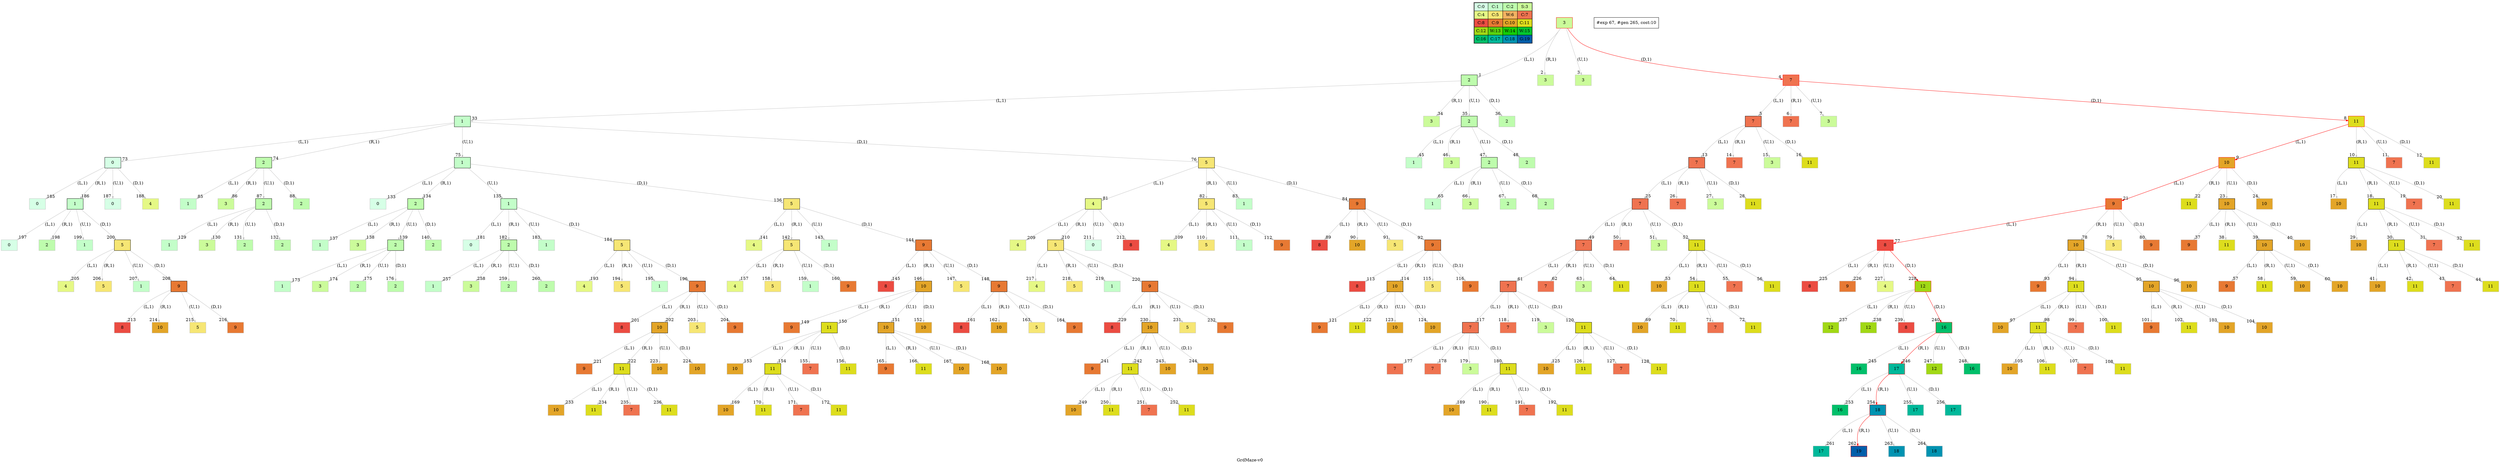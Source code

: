 digraph GrdMaze { label="GrdMaze-v0" nodesep=1 ranksep="1.2" node [shape=record] edge [arrowsize=0.7] 
subgraph MAP {label=Map;map [shape=plaintext label=<<table border="1" cellpadding="5" cellspacing="0" cellborder="1"><tr><td bgcolor="0.39803922 0.15947579 0.99679532 1.        ">C:0</td><td bgcolor="0.35098039 0.23194764 0.99315867 1.        ">C:1</td><td bgcolor="0.29607843 0.31486959 0.98720184 1.        ">C:2</td><td bgcolor="0.24901961 0.38410575 0.98063477 1.        ">S:3</td></tr><tr><td bgcolor="0.19411765 0.46220388 0.97128103 1.        ">C:4</td><td bgcolor="0.14705882 0.52643216 0.96182564 1.        ">C:5</td><td bgcolor="0.09215686 0.59770746 0.94913494 1.        ">W:6</td><td bgcolor="0.0372549  0.66454018 0.93467977 1.        ">C:7</td></tr><tr><td bgcolor="0.00980392 0.71791192 0.92090552 1.        ">C:8</td><td bgcolor="0.06470588 0.77520398 0.9032472  1.        ">C:9</td><td bgcolor="0.11176471 0.81974048 0.88677369 1.        ">C:10</td><td bgcolor="0.16666667 0.8660254  0.8660254  1.        ">C:11</td></tr><tr><td bgcolor="0.21372549 0.9005867  0.84695821 1.        ">C:12</td><td bgcolor="0.26862745 0.93467977 0.82325295 1.        ">W:13</td><td bgcolor="0.32352941 0.96182564 0.79801723 1.        ">W:14</td><td bgcolor="0.37058824 0.97940977 0.77520398 1.        ">W:15</td></tr><tr><td bgcolor="0.4254902  0.99315867 0.74725253 1.        ">C:16</td><td bgcolor="0.47254902 0.99907048 0.72218645 1.        ">C:17</td><td bgcolor="0.52745098 0.99907048 0.69169844 1.        ">C:18</td><td bgcolor="0.5745098  0.99315867 0.66454018 1.        ">G:19</td></tr></table>>]} 
"0_3" [label=3 style=filled color=grey fillcolor="0.24901961 0.38410575 0.98063477 1.        " ];  
"0_3" [label=" 3 " style=filled color=black color=red fillcolor="0.24901961 0.38410575 0.98063477 1.        " ];  "0_3.2-0" [label=2 style=filled color=grey fillcolor="0.29607843 0.31486959 0.98720184 1.        " ];   "0_3" -> "0_3.2-0" [label="(L,1)" headlabel=" 1 " color=grey ]; 
"0_3.3-1" [label=3 style=filled color=grey fillcolor="0.24901961 0.38410575 0.98063477 1.        " ];   "0_3" -> "0_3.3-1" [label="(R,1)" headlabel=" 2 " color=grey ]; 
"0_3.3-2" [label=3 style=filled color=grey fillcolor="0.24901961 0.38410575 0.98063477 1.        " ];   "0_3" -> "0_3.3-2" [label="(U,1)" headlabel=" 3 " color=grey ]; 
"0_3.7-3" [label=7 style=filled color=grey color=red fillcolor="0.0372549  0.66454018 0.93467977 1.        " ];   "0_3" -> "0_3.7-3" [label="(D,1)" headlabel=" 4 " color=grey color=red ]; 
"0_3.7-3" [label=" 7 " style=filled color=black color=red fillcolor="0.0372549  0.66454018 0.93467977 1.        " ];  "0_3.7.7-0" [label=7 style=filled color=grey fillcolor="0.0372549  0.66454018 0.93467977 1.        " ];   "0_3.7-3" -> "0_3.7.7-0" [label="(L,1)" headlabel=" 5 " color=grey ]; 
"0_3.7.7-1" [label=7 style=filled color=grey fillcolor="0.0372549  0.66454018 0.93467977 1.        " ];   "0_3.7-3" -> "0_3.7.7-1" [label="(R,1)" headlabel=" 6 " color=grey ]; 
"0_3.7.3-2" [label=3 style=filled color=grey fillcolor="0.24901961 0.38410575 0.98063477 1.        " ];   "0_3.7-3" -> "0_3.7.3-2" [label="(U,1)" headlabel=" 7 " color=grey ]; 
"0_3.7.11-3" [label=11 style=filled color=grey color=red fillcolor="0.16666667 0.8660254  0.8660254  1.        " ];   "0_3.7-3" -> "0_3.7.11-3" [label="(D,1)" headlabel=" 8 " color=grey color=red ]; 
"0_3.7.11-3" [label=" 11 " style=filled color=black color=red fillcolor="0.16666667 0.8660254  0.8660254  1.        " ];  "0_3.7.11.10-0" [label=10 style=filled color=grey color=red fillcolor="0.11176471 0.81974048 0.88677369 1.        " ];   "0_3.7.11-3" -> "0_3.7.11.10-0" [label="(L,1)" headlabel=" 9 " color=grey color=red ]; 
"0_3.7.11.11-1" [label=11 style=filled color=grey fillcolor="0.16666667 0.8660254  0.8660254  1.        " ];   "0_3.7.11-3" -> "0_3.7.11.11-1" [label="(R,1)" headlabel=" 10 " color=grey ]; 
"0_3.7.11.7-2" [label=7 style=filled color=grey fillcolor="0.0372549  0.66454018 0.93467977 1.        " ];   "0_3.7.11-3" -> "0_3.7.11.7-2" [label="(U,1)" headlabel=" 11 " color=grey ]; 
"0_3.7.11.11-3" [label=11 style=filled color=grey fillcolor="0.16666667 0.8660254  0.8660254  1.        " ];   "0_3.7.11-3" -> "0_3.7.11.11-3" [label="(D,1)" headlabel=" 12 " color=grey ]; 
"0_3.7.7-0" [label=" 7 " style=filled color=black fillcolor="0.0372549  0.66454018 0.93467977 1.        " ];  "0_3.7.7.7-0" [label=7 style=filled color=grey fillcolor="0.0372549  0.66454018 0.93467977 1.        " ];   "0_3.7.7-0" -> "0_3.7.7.7-0" [label="(L,1)" headlabel=" 13 " color=grey ]; 
"0_3.7.7.7-1" [label=7 style=filled color=grey fillcolor="0.0372549  0.66454018 0.93467977 1.        " ];   "0_3.7.7-0" -> "0_3.7.7.7-1" [label="(R,1)" headlabel=" 14 " color=grey ]; 
"0_3.7.7.3-2" [label=3 style=filled color=grey fillcolor="0.24901961 0.38410575 0.98063477 1.        " ];   "0_3.7.7-0" -> "0_3.7.7.3-2" [label="(U,1)" headlabel=" 15 " color=grey ]; 
"0_3.7.7.11-3" [label=11 style=filled color=grey fillcolor="0.16666667 0.8660254  0.8660254  1.        " ];   "0_3.7.7-0" -> "0_3.7.7.11-3" [label="(D,1)" headlabel=" 16 " color=grey ]; 
"0_3.7.11.11-1" [label=" 11 " style=filled color=black fillcolor="0.16666667 0.8660254  0.8660254  1.        " ];  "0_3.7.11.11.10-0" [label=10 style=filled color=grey fillcolor="0.11176471 0.81974048 0.88677369 1.        " ];   "0_3.7.11.11-1" -> "0_3.7.11.11.10-0" [label="(L,1)" headlabel=" 17 " color=grey ]; 
"0_3.7.11.11.11-1" [label=11 style=filled color=grey fillcolor="0.16666667 0.8660254  0.8660254  1.        " ];   "0_3.7.11.11-1" -> "0_3.7.11.11.11-1" [label="(R,1)" headlabel=" 18 " color=grey ]; 
"0_3.7.11.11.7-2" [label=7 style=filled color=grey fillcolor="0.0372549  0.66454018 0.93467977 1.        " ];   "0_3.7.11.11-1" -> "0_3.7.11.11.7-2" [label="(U,1)" headlabel=" 19 " color=grey ]; 
"0_3.7.11.11.11-3" [label=11 style=filled color=grey fillcolor="0.16666667 0.8660254  0.8660254  1.        " ];   "0_3.7.11.11-1" -> "0_3.7.11.11.11-3" [label="(D,1)" headlabel=" 20 " color=grey ]; 
"0_3.7.11.10-0" [label=" 10 " style=filled color=black color=red fillcolor="0.11176471 0.81974048 0.88677369 1.        " ];  "0_3.7.11.10.9-0" [label=9 style=filled color=grey color=red fillcolor="0.06470588 0.77520398 0.9032472  1.        " ];   "0_3.7.11.10-0" -> "0_3.7.11.10.9-0" [label="(L,1)" headlabel=" 21 " color=grey color=red ]; 
"0_3.7.11.10.11-1" [label=11 style=filled color=grey fillcolor="0.16666667 0.8660254  0.8660254  1.        " ];   "0_3.7.11.10-0" -> "0_3.7.11.10.11-1" [label="(R,1)" headlabel=" 22 " color=grey ]; 
"0_3.7.11.10.10-2" [label=10 style=filled color=grey fillcolor="0.11176471 0.81974048 0.88677369 1.        " ];   "0_3.7.11.10-0" -> "0_3.7.11.10.10-2" [label="(U,1)" headlabel=" 23 " color=grey ]; 
"0_3.7.11.10.10-3" [label=10 style=filled color=grey fillcolor="0.11176471 0.81974048 0.88677369 1.        " ];   "0_3.7.11.10-0" -> "0_3.7.11.10.10-3" [label="(D,1)" headlabel=" 24 " color=grey ]; 
"0_3.7.7.7-0" [label=" 7 " style=filled color=black fillcolor="0.0372549  0.66454018 0.93467977 1.        " ];  "0_3.7.7.7.7-0" [label=7 style=filled color=grey fillcolor="0.0372549  0.66454018 0.93467977 1.        " ];   "0_3.7.7.7-0" -> "0_3.7.7.7.7-0" [label="(L,1)" headlabel=" 25 " color=grey ]; 
"0_3.7.7.7.7-1" [label=7 style=filled color=grey fillcolor="0.0372549  0.66454018 0.93467977 1.        " ];   "0_3.7.7.7-0" -> "0_3.7.7.7.7-1" [label="(R,1)" headlabel=" 26 " color=grey ]; 
"0_3.7.7.7.3-2" [label=3 style=filled color=grey fillcolor="0.24901961 0.38410575 0.98063477 1.        " ];   "0_3.7.7.7-0" -> "0_3.7.7.7.3-2" [label="(U,1)" headlabel=" 27 " color=grey ]; 
"0_3.7.7.7.11-3" [label=11 style=filled color=grey fillcolor="0.16666667 0.8660254  0.8660254  1.        " ];   "0_3.7.7.7-0" -> "0_3.7.7.7.11-3" [label="(D,1)" headlabel=" 28 " color=grey ]; 
"0_3.7.11.11.11-1" [label=" 11 " style=filled color=black fillcolor="0.16666667 0.8660254  0.8660254  1.        " ];  "0_3.7.11.11.11.10-0" [label=10 style=filled color=grey fillcolor="0.11176471 0.81974048 0.88677369 1.        " ];   "0_3.7.11.11.11-1" -> "0_3.7.11.11.11.10-0" [label="(L,1)" headlabel=" 29 " color=grey ]; 
"0_3.7.11.11.11.11-1" [label=11 style=filled color=grey fillcolor="0.16666667 0.8660254  0.8660254  1.        " ];   "0_3.7.11.11.11-1" -> "0_3.7.11.11.11.11-1" [label="(R,1)" headlabel=" 30 " color=grey ]; 
"0_3.7.11.11.11.7-2" [label=7 style=filled color=grey fillcolor="0.0372549  0.66454018 0.93467977 1.        " ];   "0_3.7.11.11.11-1" -> "0_3.7.11.11.11.7-2" [label="(U,1)" headlabel=" 31 " color=grey ]; 
"0_3.7.11.11.11.11-3" [label=11 style=filled color=grey fillcolor="0.16666667 0.8660254  0.8660254  1.        " ];   "0_3.7.11.11.11-1" -> "0_3.7.11.11.11.11-3" [label="(D,1)" headlabel=" 32 " color=grey ]; 
"0_3.2-0" [label=" 2 " style=filled color=black fillcolor="0.29607843 0.31486959 0.98720184 1.        " ];  "0_3.2.1-0" [label=1 style=filled color=grey fillcolor="0.35098039 0.23194764 0.99315867 1.        " ];   "0_3.2-0" -> "0_3.2.1-0" [label="(L,1)" headlabel=" 33 " color=grey ]; 
"0_3.2.3-1" [label=3 style=filled color=grey fillcolor="0.24901961 0.38410575 0.98063477 1.        " ];   "0_3.2-0" -> "0_3.2.3-1" [label="(R,1)" headlabel=" 34 " color=grey ]; 
"0_3.2.2-2" [label=2 style=filled color=grey fillcolor="0.29607843 0.31486959 0.98720184 1.        " ];   "0_3.2-0" -> "0_3.2.2-2" [label="(U,1)" headlabel=" 35 " color=grey ]; 
"0_3.2.2-3" [label=2 style=filled color=grey fillcolor="0.29607843 0.31486959 0.98720184 1.        " ];   "0_3.2-0" -> "0_3.2.2-3" [label="(D,1)" headlabel=" 36 " color=grey ]; 
"0_3.7.11.10.10-2" [label=" 10 " style=filled color=black fillcolor="0.11176471 0.81974048 0.88677369 1.        " ];  "0_3.7.11.10.10.9-0" [label=9 style=filled color=grey fillcolor="0.06470588 0.77520398 0.9032472  1.        " ];   "0_3.7.11.10.10-2" -> "0_3.7.11.10.10.9-0" [label="(L,1)" headlabel=" 37 " color=grey ]; 
"0_3.7.11.10.10.11-1" [label=11 style=filled color=grey fillcolor="0.16666667 0.8660254  0.8660254  1.        " ];   "0_3.7.11.10.10-2" -> "0_3.7.11.10.10.11-1" [label="(R,1)" headlabel=" 38 " color=grey ]; 
"0_3.7.11.10.10.10-2" [label=10 style=filled color=grey fillcolor="0.11176471 0.81974048 0.88677369 1.        " ];   "0_3.7.11.10.10-2" -> "0_3.7.11.10.10.10-2" [label="(U,1)" headlabel=" 39 " color=grey ]; 
"0_3.7.11.10.10.10-3" [label=10 style=filled color=grey fillcolor="0.11176471 0.81974048 0.88677369 1.        " ];   "0_3.7.11.10.10-2" -> "0_3.7.11.10.10.10-3" [label="(D,1)" headlabel=" 40 " color=grey ]; 
"0_3.7.11.11.11.11-1" [label=" 11 " style=filled color=black fillcolor="0.16666667 0.8660254  0.8660254  1.        " ];  "0_3.7.11.11.11.11.10-0" [label=10 style=filled color=grey fillcolor="0.11176471 0.81974048 0.88677369 1.        " ];   "0_3.7.11.11.11.11-1" -> "0_3.7.11.11.11.11.10-0" [label="(L,1)" headlabel=" 41 " color=grey ]; 
"0_3.7.11.11.11.11.11-1" [label=11 style=filled color=grey fillcolor="0.16666667 0.8660254  0.8660254  1.        " ];   "0_3.7.11.11.11.11-1" -> "0_3.7.11.11.11.11.11-1" [label="(R,1)" headlabel=" 42 " color=grey ]; 
"0_3.7.11.11.11.11.7-2" [label=7 style=filled color=grey fillcolor="0.0372549  0.66454018 0.93467977 1.        " ];   "0_3.7.11.11.11.11-1" -> "0_3.7.11.11.11.11.7-2" [label="(U,1)" headlabel=" 43 " color=grey ]; 
"0_3.7.11.11.11.11.11-3" [label=11 style=filled color=grey fillcolor="0.16666667 0.8660254  0.8660254  1.        " ];   "0_3.7.11.11.11.11-1" -> "0_3.7.11.11.11.11.11-3" [label="(D,1)" headlabel=" 44 " color=grey ]; 
"0_3.2.2-2" [label=" 2 " style=filled color=black fillcolor="0.29607843 0.31486959 0.98720184 1.        " ];  "0_3.2.2.1-0" [label=1 style=filled color=grey fillcolor="0.35098039 0.23194764 0.99315867 1.        " ];   "0_3.2.2-2" -> "0_3.2.2.1-0" [label="(L,1)" headlabel=" 45 " color=grey ]; 
"0_3.2.2.3-1" [label=3 style=filled color=grey fillcolor="0.24901961 0.38410575 0.98063477 1.        " ];   "0_3.2.2-2" -> "0_3.2.2.3-1" [label="(R,1)" headlabel=" 46 " color=grey ]; 
"0_3.2.2.2-2" [label=2 style=filled color=grey fillcolor="0.29607843 0.31486959 0.98720184 1.        " ];   "0_3.2.2-2" -> "0_3.2.2.2-2" [label="(U,1)" headlabel=" 47 " color=grey ]; 
"0_3.2.2.2-3" [label=2 style=filled color=grey fillcolor="0.29607843 0.31486959 0.98720184 1.        " ];   "0_3.2.2-2" -> "0_3.2.2.2-3" [label="(D,1)" headlabel=" 48 " color=grey ]; 
"0_3.7.7.7.7-0" [label=" 7 " style=filled color=black fillcolor="0.0372549  0.66454018 0.93467977 1.        " ];  "0_3.7.7.7.7.7-0" [label=7 style=filled color=grey fillcolor="0.0372549  0.66454018 0.93467977 1.        " ];   "0_3.7.7.7.7-0" -> "0_3.7.7.7.7.7-0" [label="(L,1)" headlabel=" 49 " color=grey ]; 
"0_3.7.7.7.7.7-1" [label=7 style=filled color=grey fillcolor="0.0372549  0.66454018 0.93467977 1.        " ];   "0_3.7.7.7.7-0" -> "0_3.7.7.7.7.7-1" [label="(R,1)" headlabel=" 50 " color=grey ]; 
"0_3.7.7.7.7.3-2" [label=3 style=filled color=grey fillcolor="0.24901961 0.38410575 0.98063477 1.        " ];   "0_3.7.7.7.7-0" -> "0_3.7.7.7.7.3-2" [label="(U,1)" headlabel=" 51 " color=grey ]; 
"0_3.7.7.7.7.11-3" [label=11 style=filled color=grey fillcolor="0.16666667 0.8660254  0.8660254  1.        " ];   "0_3.7.7.7.7-0" -> "0_3.7.7.7.7.11-3" [label="(D,1)" headlabel=" 52 " color=grey ]; 
"0_3.7.7.7.7.11-3" [label=" 11 " style=filled color=black fillcolor="0.16666667 0.8660254  0.8660254  1.        " ];  "0_3.7.7.7.7.11.10-0" [label=10 style=filled color=grey fillcolor="0.11176471 0.81974048 0.88677369 1.        " ];   "0_3.7.7.7.7.11-3" -> "0_3.7.7.7.7.11.10-0" [label="(L,1)" headlabel=" 53 " color=grey ]; 
"0_3.7.7.7.7.11.11-1" [label=11 style=filled color=grey fillcolor="0.16666667 0.8660254  0.8660254  1.        " ];   "0_3.7.7.7.7.11-3" -> "0_3.7.7.7.7.11.11-1" [label="(R,1)" headlabel=" 54 " color=grey ]; 
"0_3.7.7.7.7.11.7-2" [label=7 style=filled color=grey fillcolor="0.0372549  0.66454018 0.93467977 1.        " ];   "0_3.7.7.7.7.11-3" -> "0_3.7.7.7.7.11.7-2" [label="(U,1)" headlabel=" 55 " color=grey ]; 
"0_3.7.7.7.7.11.11-3" [label=11 style=filled color=grey fillcolor="0.16666667 0.8660254  0.8660254  1.        " ];   "0_3.7.7.7.7.11-3" -> "0_3.7.7.7.7.11.11-3" [label="(D,1)" headlabel=" 56 " color=grey ]; 
"0_3.7.11.10.10.10-2" [label=" 10 " style=filled color=black fillcolor="0.11176471 0.81974048 0.88677369 1.        " ];  "0_3.7.11.10.10.10.9-0" [label=9 style=filled color=grey fillcolor="0.06470588 0.77520398 0.9032472  1.        " ];   "0_3.7.11.10.10.10-2" -> "0_3.7.11.10.10.10.9-0" [label="(L,1)" headlabel=" 57 " color=grey ]; 
"0_3.7.11.10.10.10.11-1" [label=11 style=filled color=grey fillcolor="0.16666667 0.8660254  0.8660254  1.        " ];   "0_3.7.11.10.10.10-2" -> "0_3.7.11.10.10.10.11-1" [label="(R,1)" headlabel=" 58 " color=grey ]; 
"0_3.7.11.10.10.10.10-2" [label=10 style=filled color=grey fillcolor="0.11176471 0.81974048 0.88677369 1.        " ];   "0_3.7.11.10.10.10-2" -> "0_3.7.11.10.10.10.10-2" [label="(U,1)" headlabel=" 59 " color=grey ]; 
"0_3.7.11.10.10.10.10-3" [label=10 style=filled color=grey fillcolor="0.11176471 0.81974048 0.88677369 1.        " ];   "0_3.7.11.10.10.10-2" -> "0_3.7.11.10.10.10.10-3" [label="(D,1)" headlabel=" 60 " color=grey ]; 
"0_3.7.7.7.7.7-0" [label=" 7 " style=filled color=black fillcolor="0.0372549  0.66454018 0.93467977 1.        " ];  "0_3.7.7.7.7.7.7-0" [label=7 style=filled color=grey fillcolor="0.0372549  0.66454018 0.93467977 1.        " ];   "0_3.7.7.7.7.7-0" -> "0_3.7.7.7.7.7.7-0" [label="(L,1)" headlabel=" 61 " color=grey ]; 
"0_3.7.7.7.7.7.7-1" [label=7 style=filled color=grey fillcolor="0.0372549  0.66454018 0.93467977 1.        " ];   "0_3.7.7.7.7.7-0" -> "0_3.7.7.7.7.7.7-1" [label="(R,1)" headlabel=" 62 " color=grey ]; 
"0_3.7.7.7.7.7.3-2" [label=3 style=filled color=grey fillcolor="0.24901961 0.38410575 0.98063477 1.        " ];   "0_3.7.7.7.7.7-0" -> "0_3.7.7.7.7.7.3-2" [label="(U,1)" headlabel=" 63 " color=grey ]; 
"0_3.7.7.7.7.7.11-3" [label=11 style=filled color=grey fillcolor="0.16666667 0.8660254  0.8660254  1.        " ];   "0_3.7.7.7.7.7-0" -> "0_3.7.7.7.7.7.11-3" [label="(D,1)" headlabel=" 64 " color=grey ]; 
"0_3.2.2.2-2" [label=" 2 " style=filled color=black fillcolor="0.29607843 0.31486959 0.98720184 1.        " ];  "0_3.2.2.2.1-0" [label=1 style=filled color=grey fillcolor="0.35098039 0.23194764 0.99315867 1.        " ];   "0_3.2.2.2-2" -> "0_3.2.2.2.1-0" [label="(L,1)" headlabel=" 65 " color=grey ]; 
"0_3.2.2.2.3-1" [label=3 style=filled color=grey fillcolor="0.24901961 0.38410575 0.98063477 1.        " ];   "0_3.2.2.2-2" -> "0_3.2.2.2.3-1" [label="(R,1)" headlabel=" 66 " color=grey ]; 
"0_3.2.2.2.2-2" [label=2 style=filled color=grey fillcolor="0.29607843 0.31486959 0.98720184 1.        " ];   "0_3.2.2.2-2" -> "0_3.2.2.2.2-2" [label="(U,1)" headlabel=" 67 " color=grey ]; 
"0_3.2.2.2.2-3" [label=2 style=filled color=grey fillcolor="0.29607843 0.31486959 0.98720184 1.        " ];   "0_3.2.2.2-2" -> "0_3.2.2.2.2-3" [label="(D,1)" headlabel=" 68 " color=grey ]; 
"0_3.7.7.7.7.11.11-1" [label=" 11 " style=filled color=black fillcolor="0.16666667 0.8660254  0.8660254  1.        " ];  "0_3.7.7.7.7.11.11.10-0" [label=10 style=filled color=grey fillcolor="0.11176471 0.81974048 0.88677369 1.        " ];   "0_3.7.7.7.7.11.11-1" -> "0_3.7.7.7.7.11.11.10-0" [label="(L,1)" headlabel=" 69 " color=grey ]; 
"0_3.7.7.7.7.11.11.11-1" [label=11 style=filled color=grey fillcolor="0.16666667 0.8660254  0.8660254  1.        " ];   "0_3.7.7.7.7.11.11-1" -> "0_3.7.7.7.7.11.11.11-1" [label="(R,1)" headlabel=" 70 " color=grey ]; 
"0_3.7.7.7.7.11.11.7-2" [label=7 style=filled color=grey fillcolor="0.0372549  0.66454018 0.93467977 1.        " ];   "0_3.7.7.7.7.11.11-1" -> "0_3.7.7.7.7.11.11.7-2" [label="(U,1)" headlabel=" 71 " color=grey ]; 
"0_3.7.7.7.7.11.11.11-3" [label=11 style=filled color=grey fillcolor="0.16666667 0.8660254  0.8660254  1.        " ];   "0_3.7.7.7.7.11.11-1" -> "0_3.7.7.7.7.11.11.11-3" [label="(D,1)" headlabel=" 72 " color=grey ]; 
"0_3.2.1-0" [label=" 1 " style=filled color=black fillcolor="0.35098039 0.23194764 0.99315867 1.        " ];  "0_3.2.1.0-0" [label=0 style=filled color=grey fillcolor="0.39803922 0.15947579 0.99679532 1.        " ];   "0_3.2.1-0" -> "0_3.2.1.0-0" [label="(L,1)" headlabel=" 73 " color=grey ]; 
"0_3.2.1.2-1" [label=2 style=filled color=grey fillcolor="0.29607843 0.31486959 0.98720184 1.        " ];   "0_3.2.1-0" -> "0_3.2.1.2-1" [label="(R,1)" headlabel=" 74 " color=grey ]; 
"0_3.2.1.1-2" [label=1 style=filled color=grey fillcolor="0.35098039 0.23194764 0.99315867 1.        " ];   "0_3.2.1-0" -> "0_3.2.1.1-2" [label="(U,1)" headlabel=" 75 " color=grey ]; 
"0_3.2.1.5-3" [label=5 style=filled color=grey fillcolor="0.14705882 0.52643216 0.96182564 1.        " ];   "0_3.2.1-0" -> "0_3.2.1.5-3" [label="(D,1)" headlabel=" 76 " color=grey ]; 
"0_3.7.11.10.9-0" [label=" 9 " style=filled color=black color=red fillcolor="0.06470588 0.77520398 0.9032472  1.        " ];  "0_3.7.11.10.9.8-0" [label=8 style=filled color=grey color=red fillcolor="0.00980392 0.71791192 0.92090552 1.        " ];   "0_3.7.11.10.9-0" -> "0_3.7.11.10.9.8-0" [label="(L,1)" headlabel=" 77 " color=grey color=red ]; 
"0_3.7.11.10.9.10-1" [label=10 style=filled color=grey fillcolor="0.11176471 0.81974048 0.88677369 1.        " ];   "0_3.7.11.10.9-0" -> "0_3.7.11.10.9.10-1" [label="(R,1)" headlabel=" 78 " color=grey ]; 
"0_3.7.11.10.9.5-2" [label=5 style=filled color=grey fillcolor="0.14705882 0.52643216 0.96182564 1.        " ];   "0_3.7.11.10.9-0" -> "0_3.7.11.10.9.5-2" [label="(U,1)" headlabel=" 79 " color=grey ]; 
"0_3.7.11.10.9.9-3" [label=9 style=filled color=grey fillcolor="0.06470588 0.77520398 0.9032472  1.        " ];   "0_3.7.11.10.9-0" -> "0_3.7.11.10.9.9-3" [label="(D,1)" headlabel=" 80 " color=grey ]; 
"0_3.2.1.5-3" [label=" 5 " style=filled color=black fillcolor="0.14705882 0.52643216 0.96182564 1.        " ];  "0_3.2.1.5.4-0" [label=4 style=filled color=grey fillcolor="0.19411765 0.46220388 0.97128103 1.        " ];   "0_3.2.1.5-3" -> "0_3.2.1.5.4-0" [label="(L,1)" headlabel=" 81 " color=grey ]; 
"0_3.2.1.5.5-1" [label=5 style=filled color=grey fillcolor="0.14705882 0.52643216 0.96182564 1.        " ];   "0_3.2.1.5-3" -> "0_3.2.1.5.5-1" [label="(R,1)" headlabel=" 82 " color=grey ]; 
"0_3.2.1.5.1-2" [label=1 style=filled color=grey fillcolor="0.35098039 0.23194764 0.99315867 1.        " ];   "0_3.2.1.5-3" -> "0_3.2.1.5.1-2" [label="(U,1)" headlabel=" 83 " color=grey ]; 
"0_3.2.1.5.9-3" [label=9 style=filled color=grey fillcolor="0.06470588 0.77520398 0.9032472  1.        " ];   "0_3.2.1.5-3" -> "0_3.2.1.5.9-3" [label="(D,1)" headlabel=" 84 " color=grey ]; 
"0_3.2.1.2-1" [label=" 2 " style=filled color=black fillcolor="0.29607843 0.31486959 0.98720184 1.        " ];  "0_3.2.1.2.1-0" [label=1 style=filled color=grey fillcolor="0.35098039 0.23194764 0.99315867 1.        " ];   "0_3.2.1.2-1" -> "0_3.2.1.2.1-0" [label="(L,1)" headlabel=" 85 " color=grey ]; 
"0_3.2.1.2.3-1" [label=3 style=filled color=grey fillcolor="0.24901961 0.38410575 0.98063477 1.        " ];   "0_3.2.1.2-1" -> "0_3.2.1.2.3-1" [label="(R,1)" headlabel=" 86 " color=grey ]; 
"0_3.2.1.2.2-2" [label=2 style=filled color=grey fillcolor="0.29607843 0.31486959 0.98720184 1.        " ];   "0_3.2.1.2-1" -> "0_3.2.1.2.2-2" [label="(U,1)" headlabel=" 87 " color=grey ]; 
"0_3.2.1.2.2-3" [label=2 style=filled color=grey fillcolor="0.29607843 0.31486959 0.98720184 1.        " ];   "0_3.2.1.2-1" -> "0_3.2.1.2.2-3" [label="(D,1)" headlabel=" 88 " color=grey ]; 
"0_3.2.1.5.9-3" [label=" 9 " style=filled color=black fillcolor="0.06470588 0.77520398 0.9032472  1.        " ];  "0_3.2.1.5.9.8-0" [label=8 style=filled color=grey fillcolor="0.00980392 0.71791192 0.92090552 1.        " ];   "0_3.2.1.5.9-3" -> "0_3.2.1.5.9.8-0" [label="(L,1)" headlabel=" 89 " color=grey ]; 
"0_3.2.1.5.9.10-1" [label=10 style=filled color=grey fillcolor="0.11176471 0.81974048 0.88677369 1.        " ];   "0_3.2.1.5.9-3" -> "0_3.2.1.5.9.10-1" [label="(R,1)" headlabel=" 90 " color=grey ]; 
"0_3.2.1.5.9.5-2" [label=5 style=filled color=grey fillcolor="0.14705882 0.52643216 0.96182564 1.        " ];   "0_3.2.1.5.9-3" -> "0_3.2.1.5.9.5-2" [label="(U,1)" headlabel=" 91 " color=grey ]; 
"0_3.2.1.5.9.9-3" [label=9 style=filled color=grey fillcolor="0.06470588 0.77520398 0.9032472  1.        " ];   "0_3.2.1.5.9-3" -> "0_3.2.1.5.9.9-3" [label="(D,1)" headlabel=" 92 " color=grey ]; 
"0_3.7.11.10.9.10-1" [label=" 10 " style=filled color=black fillcolor="0.11176471 0.81974048 0.88677369 1.        " ];  "0_3.7.11.10.9.10.9-0" [label=9 style=filled color=grey fillcolor="0.06470588 0.77520398 0.9032472  1.        " ];   "0_3.7.11.10.9.10-1" -> "0_3.7.11.10.9.10.9-0" [label="(L,1)" headlabel=" 93 " color=grey ]; 
"0_3.7.11.10.9.10.11-1" [label=11 style=filled color=grey fillcolor="0.16666667 0.8660254  0.8660254  1.        " ];   "0_3.7.11.10.9.10-1" -> "0_3.7.11.10.9.10.11-1" [label="(R,1)" headlabel=" 94 " color=grey ]; 
"0_3.7.11.10.9.10.10-2" [label=10 style=filled color=grey fillcolor="0.11176471 0.81974048 0.88677369 1.        " ];   "0_3.7.11.10.9.10-1" -> "0_3.7.11.10.9.10.10-2" [label="(U,1)" headlabel=" 95 " color=grey ]; 
"0_3.7.11.10.9.10.10-3" [label=10 style=filled color=grey fillcolor="0.11176471 0.81974048 0.88677369 1.        " ];   "0_3.7.11.10.9.10-1" -> "0_3.7.11.10.9.10.10-3" [label="(D,1)" headlabel=" 96 " color=grey ]; 
"0_3.7.11.10.9.10.11-1" [label=" 11 " style=filled color=black fillcolor="0.16666667 0.8660254  0.8660254  1.        " ];  "0_3.7.11.10.9.10.11.10-0" [label=10 style=filled color=grey fillcolor="0.11176471 0.81974048 0.88677369 1.        " ];   "0_3.7.11.10.9.10.11-1" -> "0_3.7.11.10.9.10.11.10-0" [label="(L,1)" headlabel=" 97 " color=grey ]; 
"0_3.7.11.10.9.10.11.11-1" [label=11 style=filled color=grey fillcolor="0.16666667 0.8660254  0.8660254  1.        " ];   "0_3.7.11.10.9.10.11-1" -> "0_3.7.11.10.9.10.11.11-1" [label="(R,1)" headlabel=" 98 " color=grey ]; 
"0_3.7.11.10.9.10.11.7-2" [label=7 style=filled color=grey fillcolor="0.0372549  0.66454018 0.93467977 1.        " ];   "0_3.7.11.10.9.10.11-1" -> "0_3.7.11.10.9.10.11.7-2" [label="(U,1)" headlabel=" 99 " color=grey ]; 
"0_3.7.11.10.9.10.11.11-3" [label=11 style=filled color=grey fillcolor="0.16666667 0.8660254  0.8660254  1.        " ];   "0_3.7.11.10.9.10.11-1" -> "0_3.7.11.10.9.10.11.11-3" [label="(D,1)" headlabel=" 100 " color=grey ]; 
"0_3.7.11.10.9.10.10-2" [label=" 10 " style=filled color=black fillcolor="0.11176471 0.81974048 0.88677369 1.        " ];  "0_3.7.11.10.9.10.10.9-0" [label=9 style=filled color=grey fillcolor="0.06470588 0.77520398 0.9032472  1.        " ];   "0_3.7.11.10.9.10.10-2" -> "0_3.7.11.10.9.10.10.9-0" [label="(L,1)" headlabel=" 101 " color=grey ]; 
"0_3.7.11.10.9.10.10.11-1" [label=11 style=filled color=grey fillcolor="0.16666667 0.8660254  0.8660254  1.        " ];   "0_3.7.11.10.9.10.10-2" -> "0_3.7.11.10.9.10.10.11-1" [label="(R,1)" headlabel=" 102 " color=grey ]; 
"0_3.7.11.10.9.10.10.10-2" [label=10 style=filled color=grey fillcolor="0.11176471 0.81974048 0.88677369 1.        " ];   "0_3.7.11.10.9.10.10-2" -> "0_3.7.11.10.9.10.10.10-2" [label="(U,1)" headlabel=" 103 " color=grey ]; 
"0_3.7.11.10.9.10.10.10-3" [label=10 style=filled color=grey fillcolor="0.11176471 0.81974048 0.88677369 1.        " ];   "0_3.7.11.10.9.10.10-2" -> "0_3.7.11.10.9.10.10.10-3" [label="(D,1)" headlabel=" 104 " color=grey ]; 
"0_3.7.11.10.9.10.11.11-1" [label=" 11 " style=filled color=black fillcolor="0.16666667 0.8660254  0.8660254  1.        " ];  "0_3.7.11.10.9.10.11.11.10-0" [label=10 style=filled color=grey fillcolor="0.11176471 0.81974048 0.88677369 1.        " ];   "0_3.7.11.10.9.10.11.11-1" -> "0_3.7.11.10.9.10.11.11.10-0" [label="(L,1)" headlabel=" 105 " color=grey ]; 
"0_3.7.11.10.9.10.11.11.11-1" [label=11 style=filled color=grey fillcolor="0.16666667 0.8660254  0.8660254  1.        " ];   "0_3.7.11.10.9.10.11.11-1" -> "0_3.7.11.10.9.10.11.11.11-1" [label="(R,1)" headlabel=" 106 " color=grey ]; 
"0_3.7.11.10.9.10.11.11.7-2" [label=7 style=filled color=grey fillcolor="0.0372549  0.66454018 0.93467977 1.        " ];   "0_3.7.11.10.9.10.11.11-1" -> "0_3.7.11.10.9.10.11.11.7-2" [label="(U,1)" headlabel=" 107 " color=grey ]; 
"0_3.7.11.10.9.10.11.11.11-3" [label=11 style=filled color=grey fillcolor="0.16666667 0.8660254  0.8660254  1.        " ];   "0_3.7.11.10.9.10.11.11-1" -> "0_3.7.11.10.9.10.11.11.11-3" [label="(D,1)" headlabel=" 108 " color=grey ]; 
"0_3.2.1.5.5-1" [label=" 5 " style=filled color=black fillcolor="0.14705882 0.52643216 0.96182564 1.        " ];  "0_3.2.1.5.5.4-0" [label=4 style=filled color=grey fillcolor="0.19411765 0.46220388 0.97128103 1.        " ];   "0_3.2.1.5.5-1" -> "0_3.2.1.5.5.4-0" [label="(L,1)" headlabel=" 109 " color=grey ]; 
"0_3.2.1.5.5.5-1" [label=5 style=filled color=grey fillcolor="0.14705882 0.52643216 0.96182564 1.        " ];   "0_3.2.1.5.5-1" -> "0_3.2.1.5.5.5-1" [label="(R,1)" headlabel=" 110 " color=grey ]; 
"0_3.2.1.5.5.1-2" [label=1 style=filled color=grey fillcolor="0.35098039 0.23194764 0.99315867 1.        " ];   "0_3.2.1.5.5-1" -> "0_3.2.1.5.5.1-2" [label="(U,1)" headlabel=" 111 " color=grey ]; 
"0_3.2.1.5.5.9-3" [label=9 style=filled color=grey fillcolor="0.06470588 0.77520398 0.9032472  1.        " ];   "0_3.2.1.5.5-1" -> "0_3.2.1.5.5.9-3" [label="(D,1)" headlabel=" 112 " color=grey ]; 
"0_3.2.1.5.9.9-3" [label=" 9 " style=filled color=black fillcolor="0.06470588 0.77520398 0.9032472  1.        " ];  "0_3.2.1.5.9.9.8-0" [label=8 style=filled color=grey fillcolor="0.00980392 0.71791192 0.92090552 1.        " ];   "0_3.2.1.5.9.9-3" -> "0_3.2.1.5.9.9.8-0" [label="(L,1)" headlabel=" 113 " color=grey ]; 
"0_3.2.1.5.9.9.10-1" [label=10 style=filled color=grey fillcolor="0.11176471 0.81974048 0.88677369 1.        " ];   "0_3.2.1.5.9.9-3" -> "0_3.2.1.5.9.9.10-1" [label="(R,1)" headlabel=" 114 " color=grey ]; 
"0_3.2.1.5.9.9.5-2" [label=5 style=filled color=grey fillcolor="0.14705882 0.52643216 0.96182564 1.        " ];   "0_3.2.1.5.9.9-3" -> "0_3.2.1.5.9.9.5-2" [label="(U,1)" headlabel=" 115 " color=grey ]; 
"0_3.2.1.5.9.9.9-3" [label=9 style=filled color=grey fillcolor="0.06470588 0.77520398 0.9032472  1.        " ];   "0_3.2.1.5.9.9-3" -> "0_3.2.1.5.9.9.9-3" [label="(D,1)" headlabel=" 116 " color=grey ]; 
"0_3.7.7.7.7.7.7-0" [label=" 7 " style=filled color=black fillcolor="0.0372549  0.66454018 0.93467977 1.        " ];  "0_3.7.7.7.7.7.7.7-0" [label=7 style=filled color=grey fillcolor="0.0372549  0.66454018 0.93467977 1.        " ];   "0_3.7.7.7.7.7.7-0" -> "0_3.7.7.7.7.7.7.7-0" [label="(L,1)" headlabel=" 117 " color=grey ]; 
"0_3.7.7.7.7.7.7.7-1" [label=7 style=filled color=grey fillcolor="0.0372549  0.66454018 0.93467977 1.        " ];   "0_3.7.7.7.7.7.7-0" -> "0_3.7.7.7.7.7.7.7-1" [label="(R,1)" headlabel=" 118 " color=grey ]; 
"0_3.7.7.7.7.7.7.3-2" [label=3 style=filled color=grey fillcolor="0.24901961 0.38410575 0.98063477 1.        " ];   "0_3.7.7.7.7.7.7-0" -> "0_3.7.7.7.7.7.7.3-2" [label="(U,1)" headlabel=" 119 " color=grey ]; 
"0_3.7.7.7.7.7.7.11-3" [label=11 style=filled color=grey fillcolor="0.16666667 0.8660254  0.8660254  1.        " ];   "0_3.7.7.7.7.7.7-0" -> "0_3.7.7.7.7.7.7.11-3" [label="(D,1)" headlabel=" 120 " color=grey ]; 
"0_3.2.1.5.9.9.10-1" [label=" 10 " style=filled color=black fillcolor="0.11176471 0.81974048 0.88677369 1.        " ];  "0_3.2.1.5.9.9.10.9-0" [label=9 style=filled color=grey fillcolor="0.06470588 0.77520398 0.9032472  1.        " ];   "0_3.2.1.5.9.9.10-1" -> "0_3.2.1.5.9.9.10.9-0" [label="(L,1)" headlabel=" 121 " color=grey ]; 
"0_3.2.1.5.9.9.10.11-1" [label=11 style=filled color=grey fillcolor="0.16666667 0.8660254  0.8660254  1.        " ];   "0_3.2.1.5.9.9.10-1" -> "0_3.2.1.5.9.9.10.11-1" [label="(R,1)" headlabel=" 122 " color=grey ]; 
"0_3.2.1.5.9.9.10.10-2" [label=10 style=filled color=grey fillcolor="0.11176471 0.81974048 0.88677369 1.        " ];   "0_3.2.1.5.9.9.10-1" -> "0_3.2.1.5.9.9.10.10-2" [label="(U,1)" headlabel=" 123 " color=grey ]; 
"0_3.2.1.5.9.9.10.10-3" [label=10 style=filled color=grey fillcolor="0.11176471 0.81974048 0.88677369 1.        " ];   "0_3.2.1.5.9.9.10-1" -> "0_3.2.1.5.9.9.10.10-3" [label="(D,1)" headlabel=" 124 " color=grey ]; 
"0_3.7.7.7.7.7.7.11-3" [label=" 11 " style=filled color=black fillcolor="0.16666667 0.8660254  0.8660254  1.        " ];  "0_3.7.7.7.7.7.7.11.10-0" [label=10 style=filled color=grey fillcolor="0.11176471 0.81974048 0.88677369 1.        " ];   "0_3.7.7.7.7.7.7.11-3" -> "0_3.7.7.7.7.7.7.11.10-0" [label="(L,1)" headlabel=" 125 " color=grey ]; 
"0_3.7.7.7.7.7.7.11.11-1" [label=11 style=filled color=grey fillcolor="0.16666667 0.8660254  0.8660254  1.        " ];   "0_3.7.7.7.7.7.7.11-3" -> "0_3.7.7.7.7.7.7.11.11-1" [label="(R,1)" headlabel=" 126 " color=grey ]; 
"0_3.7.7.7.7.7.7.11.7-2" [label=7 style=filled color=grey fillcolor="0.0372549  0.66454018 0.93467977 1.        " ];   "0_3.7.7.7.7.7.7.11-3" -> "0_3.7.7.7.7.7.7.11.7-2" [label="(U,1)" headlabel=" 127 " color=grey ]; 
"0_3.7.7.7.7.7.7.11.11-3" [label=11 style=filled color=grey fillcolor="0.16666667 0.8660254  0.8660254  1.        " ];   "0_3.7.7.7.7.7.7.11-3" -> "0_3.7.7.7.7.7.7.11.11-3" [label="(D,1)" headlabel=" 128 " color=grey ]; 
"0_3.2.1.2.2-2" [label=" 2 " style=filled color=black fillcolor="0.29607843 0.31486959 0.98720184 1.        " ];  "0_3.2.1.2.2.1-0" [label=1 style=filled color=grey fillcolor="0.35098039 0.23194764 0.99315867 1.        " ];   "0_3.2.1.2.2-2" -> "0_3.2.1.2.2.1-0" [label="(L,1)" headlabel=" 129 " color=grey ]; 
"0_3.2.1.2.2.3-1" [label=3 style=filled color=grey fillcolor="0.24901961 0.38410575 0.98063477 1.        " ];   "0_3.2.1.2.2-2" -> "0_3.2.1.2.2.3-1" [label="(R,1)" headlabel=" 130 " color=grey ]; 
"0_3.2.1.2.2.2-2" [label=2 style=filled color=grey fillcolor="0.29607843 0.31486959 0.98720184 1.        " ];   "0_3.2.1.2.2-2" -> "0_3.2.1.2.2.2-2" [label="(U,1)" headlabel=" 131 " color=grey ]; 
"0_3.2.1.2.2.2-3" [label=2 style=filled color=grey fillcolor="0.29607843 0.31486959 0.98720184 1.        " ];   "0_3.2.1.2.2-2" -> "0_3.2.1.2.2.2-3" [label="(D,1)" headlabel=" 132 " color=grey ]; 
"0_3.2.1.1-2" [label=" 1 " style=filled color=black fillcolor="0.35098039 0.23194764 0.99315867 1.        " ];  "0_3.2.1.1.0-0" [label=0 style=filled color=grey fillcolor="0.39803922 0.15947579 0.99679532 1.        " ];   "0_3.2.1.1-2" -> "0_3.2.1.1.0-0" [label="(L,1)" headlabel=" 133 " color=grey ]; 
"0_3.2.1.1.2-1" [label=2 style=filled color=grey fillcolor="0.29607843 0.31486959 0.98720184 1.        " ];   "0_3.2.1.1-2" -> "0_3.2.1.1.2-1" [label="(R,1)" headlabel=" 134 " color=grey ]; 
"0_3.2.1.1.1-2" [label=1 style=filled color=grey fillcolor="0.35098039 0.23194764 0.99315867 1.        " ];   "0_3.2.1.1-2" -> "0_3.2.1.1.1-2" [label="(U,1)" headlabel=" 135 " color=grey ]; 
"0_3.2.1.1.5-3" [label=5 style=filled color=grey fillcolor="0.14705882 0.52643216 0.96182564 1.        " ];   "0_3.2.1.1-2" -> "0_3.2.1.1.5-3" [label="(D,1)" headlabel=" 136 " color=grey ]; 
"0_3.2.1.1.2-1" [label=" 2 " style=filled color=black fillcolor="0.29607843 0.31486959 0.98720184 1.        " ];  "0_3.2.1.1.2.1-0" [label=1 style=filled color=grey fillcolor="0.35098039 0.23194764 0.99315867 1.        " ];   "0_3.2.1.1.2-1" -> "0_3.2.1.1.2.1-0" [label="(L,1)" headlabel=" 137 " color=grey ]; 
"0_3.2.1.1.2.3-1" [label=3 style=filled color=grey fillcolor="0.24901961 0.38410575 0.98063477 1.        " ];   "0_3.2.1.1.2-1" -> "0_3.2.1.1.2.3-1" [label="(R,1)" headlabel=" 138 " color=grey ]; 
"0_3.2.1.1.2.2-2" [label=2 style=filled color=grey fillcolor="0.29607843 0.31486959 0.98720184 1.        " ];   "0_3.2.1.1.2-1" -> "0_3.2.1.1.2.2-2" [label="(U,1)" headlabel=" 139 " color=grey ]; 
"0_3.2.1.1.2.2-3" [label=2 style=filled color=grey fillcolor="0.29607843 0.31486959 0.98720184 1.        " ];   "0_3.2.1.1.2-1" -> "0_3.2.1.1.2.2-3" [label="(D,1)" headlabel=" 140 " color=grey ]; 
"0_3.2.1.1.5-3" [label=" 5 " style=filled color=black fillcolor="0.14705882 0.52643216 0.96182564 1.        " ];  "0_3.2.1.1.5.4-0" [label=4 style=filled color=grey fillcolor="0.19411765 0.46220388 0.97128103 1.        " ];   "0_3.2.1.1.5-3" -> "0_3.2.1.1.5.4-0" [label="(L,1)" headlabel=" 141 " color=grey ]; 
"0_3.2.1.1.5.5-1" [label=5 style=filled color=grey fillcolor="0.14705882 0.52643216 0.96182564 1.        " ];   "0_3.2.1.1.5-3" -> "0_3.2.1.1.5.5-1" [label="(R,1)" headlabel=" 142 " color=grey ]; 
"0_3.2.1.1.5.1-2" [label=1 style=filled color=grey fillcolor="0.35098039 0.23194764 0.99315867 1.        " ];   "0_3.2.1.1.5-3" -> "0_3.2.1.1.5.1-2" [label="(U,1)" headlabel=" 143 " color=grey ]; 
"0_3.2.1.1.5.9-3" [label=9 style=filled color=grey fillcolor="0.06470588 0.77520398 0.9032472  1.        " ];   "0_3.2.1.1.5-3" -> "0_3.2.1.1.5.9-3" [label="(D,1)" headlabel=" 144 " color=grey ]; 
"0_3.2.1.1.5.9-3" [label=" 9 " style=filled color=black fillcolor="0.06470588 0.77520398 0.9032472  1.        " ];  "0_3.2.1.1.5.9.8-0" [label=8 style=filled color=grey fillcolor="0.00980392 0.71791192 0.92090552 1.        " ];   "0_3.2.1.1.5.9-3" -> "0_3.2.1.1.5.9.8-0" [label="(L,1)" headlabel=" 145 " color=grey ]; 
"0_3.2.1.1.5.9.10-1" [label=10 style=filled color=grey fillcolor="0.11176471 0.81974048 0.88677369 1.        " ];   "0_3.2.1.1.5.9-3" -> "0_3.2.1.1.5.9.10-1" [label="(R,1)" headlabel=" 146 " color=grey ]; 
"0_3.2.1.1.5.9.5-2" [label=5 style=filled color=grey fillcolor="0.14705882 0.52643216 0.96182564 1.        " ];   "0_3.2.1.1.5.9-3" -> "0_3.2.1.1.5.9.5-2" [label="(U,1)" headlabel=" 147 " color=grey ]; 
"0_3.2.1.1.5.9.9-3" [label=9 style=filled color=grey fillcolor="0.06470588 0.77520398 0.9032472  1.        " ];   "0_3.2.1.1.5.9-3" -> "0_3.2.1.1.5.9.9-3" [label="(D,1)" headlabel=" 148 " color=grey ]; 
"0_3.2.1.1.5.9.10-1" [label=" 10 " style=filled color=black fillcolor="0.11176471 0.81974048 0.88677369 1.        " ];  "0_3.2.1.1.5.9.10.9-0" [label=9 style=filled color=grey fillcolor="0.06470588 0.77520398 0.9032472  1.        " ];   "0_3.2.1.1.5.9.10-1" -> "0_3.2.1.1.5.9.10.9-0" [label="(L,1)" headlabel=" 149 " color=grey ]; 
"0_3.2.1.1.5.9.10.11-1" [label=11 style=filled color=grey fillcolor="0.16666667 0.8660254  0.8660254  1.        " ];   "0_3.2.1.1.5.9.10-1" -> "0_3.2.1.1.5.9.10.11-1" [label="(R,1)" headlabel=" 150 " color=grey ]; 
"0_3.2.1.1.5.9.10.10-2" [label=10 style=filled color=grey fillcolor="0.11176471 0.81974048 0.88677369 1.        " ];   "0_3.2.1.1.5.9.10-1" -> "0_3.2.1.1.5.9.10.10-2" [label="(U,1)" headlabel=" 151 " color=grey ]; 
"0_3.2.1.1.5.9.10.10-3" [label=10 style=filled color=grey fillcolor="0.11176471 0.81974048 0.88677369 1.        " ];   "0_3.2.1.1.5.9.10-1" -> "0_3.2.1.1.5.9.10.10-3" [label="(D,1)" headlabel=" 152 " color=grey ]; 
"0_3.2.1.1.5.9.10.11-1" [label=" 11 " style=filled color=black fillcolor="0.16666667 0.8660254  0.8660254  1.        " ];  "0_3.2.1.1.5.9.10.11.10-0" [label=10 style=filled color=grey fillcolor="0.11176471 0.81974048 0.88677369 1.        " ];   "0_3.2.1.1.5.9.10.11-1" -> "0_3.2.1.1.5.9.10.11.10-0" [label="(L,1)" headlabel=" 153 " color=grey ]; 
"0_3.2.1.1.5.9.10.11.11-1" [label=11 style=filled color=grey fillcolor="0.16666667 0.8660254  0.8660254  1.        " ];   "0_3.2.1.1.5.9.10.11-1" -> "0_3.2.1.1.5.9.10.11.11-1" [label="(R,1)" headlabel=" 154 " color=grey ]; 
"0_3.2.1.1.5.9.10.11.7-2" [label=7 style=filled color=grey fillcolor="0.0372549  0.66454018 0.93467977 1.        " ];   "0_3.2.1.1.5.9.10.11-1" -> "0_3.2.1.1.5.9.10.11.7-2" [label="(U,1)" headlabel=" 155 " color=grey ]; 
"0_3.2.1.1.5.9.10.11.11-3" [label=11 style=filled color=grey fillcolor="0.16666667 0.8660254  0.8660254  1.        " ];   "0_3.2.1.1.5.9.10.11-1" -> "0_3.2.1.1.5.9.10.11.11-3" [label="(D,1)" headlabel=" 156 " color=grey ]; 
"0_3.2.1.1.5.5-1" [label=" 5 " style=filled color=black fillcolor="0.14705882 0.52643216 0.96182564 1.        " ];  "0_3.2.1.1.5.5.4-0" [label=4 style=filled color=grey fillcolor="0.19411765 0.46220388 0.97128103 1.        " ];   "0_3.2.1.1.5.5-1" -> "0_3.2.1.1.5.5.4-0" [label="(L,1)" headlabel=" 157 " color=grey ]; 
"0_3.2.1.1.5.5.5-1" [label=5 style=filled color=grey fillcolor="0.14705882 0.52643216 0.96182564 1.        " ];   "0_3.2.1.1.5.5-1" -> "0_3.2.1.1.5.5.5-1" [label="(R,1)" headlabel=" 158 " color=grey ]; 
"0_3.2.1.1.5.5.1-2" [label=1 style=filled color=grey fillcolor="0.35098039 0.23194764 0.99315867 1.        " ];   "0_3.2.1.1.5.5-1" -> "0_3.2.1.1.5.5.1-2" [label="(U,1)" headlabel=" 159 " color=grey ]; 
"0_3.2.1.1.5.5.9-3" [label=9 style=filled color=grey fillcolor="0.06470588 0.77520398 0.9032472  1.        " ];   "0_3.2.1.1.5.5-1" -> "0_3.2.1.1.5.5.9-3" [label="(D,1)" headlabel=" 160 " color=grey ]; 
"0_3.2.1.1.5.9.9-3" [label=" 9 " style=filled color=black fillcolor="0.06470588 0.77520398 0.9032472  1.        " ];  "0_3.2.1.1.5.9.9.8-0" [label=8 style=filled color=grey fillcolor="0.00980392 0.71791192 0.92090552 1.        " ];   "0_3.2.1.1.5.9.9-3" -> "0_3.2.1.1.5.9.9.8-0" [label="(L,1)" headlabel=" 161 " color=grey ]; 
"0_3.2.1.1.5.9.9.10-1" [label=10 style=filled color=grey fillcolor="0.11176471 0.81974048 0.88677369 1.        " ];   "0_3.2.1.1.5.9.9-3" -> "0_3.2.1.1.5.9.9.10-1" [label="(R,1)" headlabel=" 162 " color=grey ]; 
"0_3.2.1.1.5.9.9.5-2" [label=5 style=filled color=grey fillcolor="0.14705882 0.52643216 0.96182564 1.        " ];   "0_3.2.1.1.5.9.9-3" -> "0_3.2.1.1.5.9.9.5-2" [label="(U,1)" headlabel=" 163 " color=grey ]; 
"0_3.2.1.1.5.9.9.9-3" [label=9 style=filled color=grey fillcolor="0.06470588 0.77520398 0.9032472  1.        " ];   "0_3.2.1.1.5.9.9-3" -> "0_3.2.1.1.5.9.9.9-3" [label="(D,1)" headlabel=" 164 " color=grey ]; 
"0_3.2.1.1.5.9.10.10-2" [label=" 10 " style=filled color=black fillcolor="0.11176471 0.81974048 0.88677369 1.        " ];  "0_3.2.1.1.5.9.10.10.9-0" [label=9 style=filled color=grey fillcolor="0.06470588 0.77520398 0.9032472  1.        " ];   "0_3.2.1.1.5.9.10.10-2" -> "0_3.2.1.1.5.9.10.10.9-0" [label="(L,1)" headlabel=" 165 " color=grey ]; 
"0_3.2.1.1.5.9.10.10.11-1" [label=11 style=filled color=grey fillcolor="0.16666667 0.8660254  0.8660254  1.        " ];   "0_3.2.1.1.5.9.10.10-2" -> "0_3.2.1.1.5.9.10.10.11-1" [label="(R,1)" headlabel=" 166 " color=grey ]; 
"0_3.2.1.1.5.9.10.10.10-2" [label=10 style=filled color=grey fillcolor="0.11176471 0.81974048 0.88677369 1.        " ];   "0_3.2.1.1.5.9.10.10-2" -> "0_3.2.1.1.5.9.10.10.10-2" [label="(U,1)" headlabel=" 167 " color=grey ]; 
"0_3.2.1.1.5.9.10.10.10-3" [label=10 style=filled color=grey fillcolor="0.11176471 0.81974048 0.88677369 1.        " ];   "0_3.2.1.1.5.9.10.10-2" -> "0_3.2.1.1.5.9.10.10.10-3" [label="(D,1)" headlabel=" 168 " color=grey ]; 
"0_3.2.1.1.5.9.10.11.11-1" [label=" 11 " style=filled color=black fillcolor="0.16666667 0.8660254  0.8660254  1.        " ];  "0_3.2.1.1.5.9.10.11.11.10-0" [label=10 style=filled color=grey fillcolor="0.11176471 0.81974048 0.88677369 1.        " ];   "0_3.2.1.1.5.9.10.11.11-1" -> "0_3.2.1.1.5.9.10.11.11.10-0" [label="(L,1)" headlabel=" 169 " color=grey ]; 
"0_3.2.1.1.5.9.10.11.11.11-1" [label=11 style=filled color=grey fillcolor="0.16666667 0.8660254  0.8660254  1.        " ];   "0_3.2.1.1.5.9.10.11.11-1" -> "0_3.2.1.1.5.9.10.11.11.11-1" [label="(R,1)" headlabel=" 170 " color=grey ]; 
"0_3.2.1.1.5.9.10.11.11.7-2" [label=7 style=filled color=grey fillcolor="0.0372549  0.66454018 0.93467977 1.        " ];   "0_3.2.1.1.5.9.10.11.11-1" -> "0_3.2.1.1.5.9.10.11.11.7-2" [label="(U,1)" headlabel=" 171 " color=grey ]; 
"0_3.2.1.1.5.9.10.11.11.11-3" [label=11 style=filled color=grey fillcolor="0.16666667 0.8660254  0.8660254  1.        " ];   "0_3.2.1.1.5.9.10.11.11-1" -> "0_3.2.1.1.5.9.10.11.11.11-3" [label="(D,1)" headlabel=" 172 " color=grey ]; 
"0_3.2.1.1.2.2-2" [label=" 2 " style=filled color=black fillcolor="0.29607843 0.31486959 0.98720184 1.        " ];  "0_3.2.1.1.2.2.1-0" [label=1 style=filled color=grey fillcolor="0.35098039 0.23194764 0.99315867 1.        " ];   "0_3.2.1.1.2.2-2" -> "0_3.2.1.1.2.2.1-0" [label="(L,1)" headlabel=" 173 " color=grey ]; 
"0_3.2.1.1.2.2.3-1" [label=3 style=filled color=grey fillcolor="0.24901961 0.38410575 0.98063477 1.        " ];   "0_3.2.1.1.2.2-2" -> "0_3.2.1.1.2.2.3-1" [label="(R,1)" headlabel=" 174 " color=grey ]; 
"0_3.2.1.1.2.2.2-2" [label=2 style=filled color=grey fillcolor="0.29607843 0.31486959 0.98720184 1.        " ];   "0_3.2.1.1.2.2-2" -> "0_3.2.1.1.2.2.2-2" [label="(U,1)" headlabel=" 175 " color=grey ]; 
"0_3.2.1.1.2.2.2-3" [label=2 style=filled color=grey fillcolor="0.29607843 0.31486959 0.98720184 1.        " ];   "0_3.2.1.1.2.2-2" -> "0_3.2.1.1.2.2.2-3" [label="(D,1)" headlabel=" 176 " color=grey ]; 
"0_3.7.7.7.7.7.7.7-0" [label=" 7 " style=filled color=black fillcolor="0.0372549  0.66454018 0.93467977 1.        " ];  "0_3.7.7.7.7.7.7.7.7-0" [label=7 style=filled color=grey fillcolor="0.0372549  0.66454018 0.93467977 1.        " ];   "0_3.7.7.7.7.7.7.7-0" -> "0_3.7.7.7.7.7.7.7.7-0" [label="(L,1)" headlabel=" 177 " color=grey ]; 
"0_3.7.7.7.7.7.7.7.7-1" [label=7 style=filled color=grey fillcolor="0.0372549  0.66454018 0.93467977 1.        " ];   "0_3.7.7.7.7.7.7.7-0" -> "0_3.7.7.7.7.7.7.7.7-1" [label="(R,1)" headlabel=" 178 " color=grey ]; 
"0_3.7.7.7.7.7.7.7.3-2" [label=3 style=filled color=grey fillcolor="0.24901961 0.38410575 0.98063477 1.        " ];   "0_3.7.7.7.7.7.7.7-0" -> "0_3.7.7.7.7.7.7.7.3-2" [label="(U,1)" headlabel=" 179 " color=grey ]; 
"0_3.7.7.7.7.7.7.7.11-3" [label=11 style=filled color=grey fillcolor="0.16666667 0.8660254  0.8660254  1.        " ];   "0_3.7.7.7.7.7.7.7-0" -> "0_3.7.7.7.7.7.7.7.11-3" [label="(D,1)" headlabel=" 180 " color=grey ]; 
"0_3.2.1.1.1-2" [label=" 1 " style=filled color=black fillcolor="0.35098039 0.23194764 0.99315867 1.        " ];  "0_3.2.1.1.1.0-0" [label=0 style=filled color=grey fillcolor="0.39803922 0.15947579 0.99679532 1.        " ];   "0_3.2.1.1.1-2" -> "0_3.2.1.1.1.0-0" [label="(L,1)" headlabel=" 181 " color=grey ]; 
"0_3.2.1.1.1.2-1" [label=2 style=filled color=grey fillcolor="0.29607843 0.31486959 0.98720184 1.        " ];   "0_3.2.1.1.1-2" -> "0_3.2.1.1.1.2-1" [label="(R,1)" headlabel=" 182 " color=grey ]; 
"0_3.2.1.1.1.1-2" [label=1 style=filled color=grey fillcolor="0.35098039 0.23194764 0.99315867 1.        " ];   "0_3.2.1.1.1-2" -> "0_3.2.1.1.1.1-2" [label="(U,1)" headlabel=" 183 " color=grey ]; 
"0_3.2.1.1.1.5-3" [label=5 style=filled color=grey fillcolor="0.14705882 0.52643216 0.96182564 1.        " ];   "0_3.2.1.1.1-2" -> "0_3.2.1.1.1.5-3" [label="(D,1)" headlabel=" 184 " color=grey ]; 
"0_3.2.1.0-0" [label=" 0 " style=filled color=black fillcolor="0.39803922 0.15947579 0.99679532 1.        " ];  "0_3.2.1.0.0-0" [label=0 style=filled color=grey fillcolor="0.39803922 0.15947579 0.99679532 1.        " ];   "0_3.2.1.0-0" -> "0_3.2.1.0.0-0" [label="(L,1)" headlabel=" 185 " color=grey ]; 
"0_3.2.1.0.1-1" [label=1 style=filled color=grey fillcolor="0.35098039 0.23194764 0.99315867 1.        " ];   "0_3.2.1.0-0" -> "0_3.2.1.0.1-1" [label="(R,1)" headlabel=" 186 " color=grey ]; 
"0_3.2.1.0.0-2" [label=0 style=filled color=grey fillcolor="0.39803922 0.15947579 0.99679532 1.        " ];   "0_3.2.1.0-0" -> "0_3.2.1.0.0-2" [label="(U,1)" headlabel=" 187 " color=grey ]; 
"0_3.2.1.0.4-3" [label=4 style=filled color=grey fillcolor="0.19411765 0.46220388 0.97128103 1.        " ];   "0_3.2.1.0-0" -> "0_3.2.1.0.4-3" [label="(D,1)" headlabel=" 188 " color=grey ]; 
"0_3.7.7.7.7.7.7.7.11-3" [label=" 11 " style=filled color=black fillcolor="0.16666667 0.8660254  0.8660254  1.        " ];  "0_3.7.7.7.7.7.7.7.11.10-0" [label=10 style=filled color=grey fillcolor="0.11176471 0.81974048 0.88677369 1.        " ];   "0_3.7.7.7.7.7.7.7.11-3" -> "0_3.7.7.7.7.7.7.7.11.10-0" [label="(L,1)" headlabel=" 189 " color=grey ]; 
"0_3.7.7.7.7.7.7.7.11.11-1" [label=11 style=filled color=grey fillcolor="0.16666667 0.8660254  0.8660254  1.        " ];   "0_3.7.7.7.7.7.7.7.11-3" -> "0_3.7.7.7.7.7.7.7.11.11-1" [label="(R,1)" headlabel=" 190 " color=grey ]; 
"0_3.7.7.7.7.7.7.7.11.7-2" [label=7 style=filled color=grey fillcolor="0.0372549  0.66454018 0.93467977 1.        " ];   "0_3.7.7.7.7.7.7.7.11-3" -> "0_3.7.7.7.7.7.7.7.11.7-2" [label="(U,1)" headlabel=" 191 " color=grey ]; 
"0_3.7.7.7.7.7.7.7.11.11-3" [label=11 style=filled color=grey fillcolor="0.16666667 0.8660254  0.8660254  1.        " ];   "0_3.7.7.7.7.7.7.7.11-3" -> "0_3.7.7.7.7.7.7.7.11.11-3" [label="(D,1)" headlabel=" 192 " color=grey ]; 
"0_3.2.1.1.1.5-3" [label=" 5 " style=filled color=black fillcolor="0.14705882 0.52643216 0.96182564 1.        " ];  "0_3.2.1.1.1.5.4-0" [label=4 style=filled color=grey fillcolor="0.19411765 0.46220388 0.97128103 1.        " ];   "0_3.2.1.1.1.5-3" -> "0_3.2.1.1.1.5.4-0" [label="(L,1)" headlabel=" 193 " color=grey ]; 
"0_3.2.1.1.1.5.5-1" [label=5 style=filled color=grey fillcolor="0.14705882 0.52643216 0.96182564 1.        " ];   "0_3.2.1.1.1.5-3" -> "0_3.2.1.1.1.5.5-1" [label="(R,1)" headlabel=" 194 " color=grey ]; 
"0_3.2.1.1.1.5.1-2" [label=1 style=filled color=grey fillcolor="0.35098039 0.23194764 0.99315867 1.        " ];   "0_3.2.1.1.1.5-3" -> "0_3.2.1.1.1.5.1-2" [label="(U,1)" headlabel=" 195 " color=grey ]; 
"0_3.2.1.1.1.5.9-3" [label=9 style=filled color=grey fillcolor="0.06470588 0.77520398 0.9032472  1.        " ];   "0_3.2.1.1.1.5-3" -> "0_3.2.1.1.1.5.9-3" [label="(D,1)" headlabel=" 196 " color=grey ]; 
"0_3.2.1.0.1-1" [label=" 1 " style=filled color=black fillcolor="0.35098039 0.23194764 0.99315867 1.        " ];  "0_3.2.1.0.1.0-0" [label=0 style=filled color=grey fillcolor="0.39803922 0.15947579 0.99679532 1.        " ];   "0_3.2.1.0.1-1" -> "0_3.2.1.0.1.0-0" [label="(L,1)" headlabel=" 197 " color=grey ]; 
"0_3.2.1.0.1.2-1" [label=2 style=filled color=grey fillcolor="0.29607843 0.31486959 0.98720184 1.        " ];   "0_3.2.1.0.1-1" -> "0_3.2.1.0.1.2-1" [label="(R,1)" headlabel=" 198 " color=grey ]; 
"0_3.2.1.0.1.1-2" [label=1 style=filled color=grey fillcolor="0.35098039 0.23194764 0.99315867 1.        " ];   "0_3.2.1.0.1-1" -> "0_3.2.1.0.1.1-2" [label="(U,1)" headlabel=" 199 " color=grey ]; 
"0_3.2.1.0.1.5-3" [label=5 style=filled color=grey fillcolor="0.14705882 0.52643216 0.96182564 1.        " ];   "0_3.2.1.0.1-1" -> "0_3.2.1.0.1.5-3" [label="(D,1)" headlabel=" 200 " color=grey ]; 
"0_3.2.1.1.1.5.9-3" [label=" 9 " style=filled color=black fillcolor="0.06470588 0.77520398 0.9032472  1.        " ];  "0_3.2.1.1.1.5.9.8-0" [label=8 style=filled color=grey fillcolor="0.00980392 0.71791192 0.92090552 1.        " ];   "0_3.2.1.1.1.5.9-3" -> "0_3.2.1.1.1.5.9.8-0" [label="(L,1)" headlabel=" 201 " color=grey ]; 
"0_3.2.1.1.1.5.9.10-1" [label=10 style=filled color=grey fillcolor="0.11176471 0.81974048 0.88677369 1.        " ];   "0_3.2.1.1.1.5.9-3" -> "0_3.2.1.1.1.5.9.10-1" [label="(R,1)" headlabel=" 202 " color=grey ]; 
"0_3.2.1.1.1.5.9.5-2" [label=5 style=filled color=grey fillcolor="0.14705882 0.52643216 0.96182564 1.        " ];   "0_3.2.1.1.1.5.9-3" -> "0_3.2.1.1.1.5.9.5-2" [label="(U,1)" headlabel=" 203 " color=grey ]; 
"0_3.2.1.1.1.5.9.9-3" [label=9 style=filled color=grey fillcolor="0.06470588 0.77520398 0.9032472  1.        " ];   "0_3.2.1.1.1.5.9-3" -> "0_3.2.1.1.1.5.9.9-3" [label="(D,1)" headlabel=" 204 " color=grey ]; 
"0_3.2.1.0.1.5-3" [label=" 5 " style=filled color=black fillcolor="0.14705882 0.52643216 0.96182564 1.        " ];  "0_3.2.1.0.1.5.4-0" [label=4 style=filled color=grey fillcolor="0.19411765 0.46220388 0.97128103 1.        " ];   "0_3.2.1.0.1.5-3" -> "0_3.2.1.0.1.5.4-0" [label="(L,1)" headlabel=" 205 " color=grey ]; 
"0_3.2.1.0.1.5.5-1" [label=5 style=filled color=grey fillcolor="0.14705882 0.52643216 0.96182564 1.        " ];   "0_3.2.1.0.1.5-3" -> "0_3.2.1.0.1.5.5-1" [label="(R,1)" headlabel=" 206 " color=grey ]; 
"0_3.2.1.0.1.5.1-2" [label=1 style=filled color=grey fillcolor="0.35098039 0.23194764 0.99315867 1.        " ];   "0_3.2.1.0.1.5-3" -> "0_3.2.1.0.1.5.1-2" [label="(U,1)" headlabel=" 207 " color=grey ]; 
"0_3.2.1.0.1.5.9-3" [label=9 style=filled color=grey fillcolor="0.06470588 0.77520398 0.9032472  1.        " ];   "0_3.2.1.0.1.5-3" -> "0_3.2.1.0.1.5.9-3" [label="(D,1)" headlabel=" 208 " color=grey ]; 
"0_3.2.1.5.4-0" [label=" 4 " style=filled color=black fillcolor="0.19411765 0.46220388 0.97128103 1.        " ];  "0_3.2.1.5.4.4-0" [label=4 style=filled color=grey fillcolor="0.19411765 0.46220388 0.97128103 1.        " ];   "0_3.2.1.5.4-0" -> "0_3.2.1.5.4.4-0" [label="(L,1)" headlabel=" 209 " color=grey ]; 
"0_3.2.1.5.4.5-1" [label=5 style=filled color=grey fillcolor="0.14705882 0.52643216 0.96182564 1.        " ];   "0_3.2.1.5.4-0" -> "0_3.2.1.5.4.5-1" [label="(R,1)" headlabel=" 210 " color=grey ]; 
"0_3.2.1.5.4.0-2" [label=0 style=filled color=grey fillcolor="0.39803922 0.15947579 0.99679532 1.        " ];   "0_3.2.1.5.4-0" -> "0_3.2.1.5.4.0-2" [label="(U,1)" headlabel=" 211 " color=grey ]; 
"0_3.2.1.5.4.8-3" [label=8 style=filled color=grey fillcolor="0.00980392 0.71791192 0.92090552 1.        " ];   "0_3.2.1.5.4-0" -> "0_3.2.1.5.4.8-3" [label="(D,1)" headlabel=" 212 " color=grey ]; 
"0_3.2.1.0.1.5.9-3" [label=" 9 " style=filled color=black fillcolor="0.06470588 0.77520398 0.9032472  1.        " ];  "0_3.2.1.0.1.5.9.8-0" [label=8 style=filled color=grey fillcolor="0.00980392 0.71791192 0.92090552 1.        " ];   "0_3.2.1.0.1.5.9-3" -> "0_3.2.1.0.1.5.9.8-0" [label="(L,1)" headlabel=" 213 " color=grey ]; 
"0_3.2.1.0.1.5.9.10-1" [label=10 style=filled color=grey fillcolor="0.11176471 0.81974048 0.88677369 1.        " ];   "0_3.2.1.0.1.5.9-3" -> "0_3.2.1.0.1.5.9.10-1" [label="(R,1)" headlabel=" 214 " color=grey ]; 
"0_3.2.1.0.1.5.9.5-2" [label=5 style=filled color=grey fillcolor="0.14705882 0.52643216 0.96182564 1.        " ];   "0_3.2.1.0.1.5.9-3" -> "0_3.2.1.0.1.5.9.5-2" [label="(U,1)" headlabel=" 215 " color=grey ]; 
"0_3.2.1.0.1.5.9.9-3" [label=9 style=filled color=grey fillcolor="0.06470588 0.77520398 0.9032472  1.        " ];   "0_3.2.1.0.1.5.9-3" -> "0_3.2.1.0.1.5.9.9-3" [label="(D,1)" headlabel=" 216 " color=grey ]; 
"0_3.2.1.5.4.5-1" [label=" 5 " style=filled color=black fillcolor="0.14705882 0.52643216 0.96182564 1.        " ];  "0_3.2.1.5.4.5.4-0" [label=4 style=filled color=grey fillcolor="0.19411765 0.46220388 0.97128103 1.        " ];   "0_3.2.1.5.4.5-1" -> "0_3.2.1.5.4.5.4-0" [label="(L,1)" headlabel=" 217 " color=grey ]; 
"0_3.2.1.5.4.5.5-1" [label=5 style=filled color=grey fillcolor="0.14705882 0.52643216 0.96182564 1.        " ];   "0_3.2.1.5.4.5-1" -> "0_3.2.1.5.4.5.5-1" [label="(R,1)" headlabel=" 218 " color=grey ]; 
"0_3.2.1.5.4.5.1-2" [label=1 style=filled color=grey fillcolor="0.35098039 0.23194764 0.99315867 1.        " ];   "0_3.2.1.5.4.5-1" -> "0_3.2.1.5.4.5.1-2" [label="(U,1)" headlabel=" 219 " color=grey ]; 
"0_3.2.1.5.4.5.9-3" [label=9 style=filled color=grey fillcolor="0.06470588 0.77520398 0.9032472  1.        " ];   "0_3.2.1.5.4.5-1" -> "0_3.2.1.5.4.5.9-3" [label="(D,1)" headlabel=" 220 " color=grey ]; 
"0_3.2.1.1.1.5.9.10-1" [label=" 10 " style=filled color=black fillcolor="0.11176471 0.81974048 0.88677369 1.        " ];  "0_3.2.1.1.1.5.9.10.9-0" [label=9 style=filled color=grey fillcolor="0.06470588 0.77520398 0.9032472  1.        " ];   "0_3.2.1.1.1.5.9.10-1" -> "0_3.2.1.1.1.5.9.10.9-0" [label="(L,1)" headlabel=" 221 " color=grey ]; 
"0_3.2.1.1.1.5.9.10.11-1" [label=11 style=filled color=grey fillcolor="0.16666667 0.8660254  0.8660254  1.        " ];   "0_3.2.1.1.1.5.9.10-1" -> "0_3.2.1.1.1.5.9.10.11-1" [label="(R,1)" headlabel=" 222 " color=grey ]; 
"0_3.2.1.1.1.5.9.10.10-2" [label=10 style=filled color=grey fillcolor="0.11176471 0.81974048 0.88677369 1.        " ];   "0_3.2.1.1.1.5.9.10-1" -> "0_3.2.1.1.1.5.9.10.10-2" [label="(U,1)" headlabel=" 223 " color=grey ]; 
"0_3.2.1.1.1.5.9.10.10-3" [label=10 style=filled color=grey fillcolor="0.11176471 0.81974048 0.88677369 1.        " ];   "0_3.2.1.1.1.5.9.10-1" -> "0_3.2.1.1.1.5.9.10.10-3" [label="(D,1)" headlabel=" 224 " color=grey ]; 
"0_3.7.11.10.9.8-0" [label=" 8 " style=filled color=black color=red fillcolor="0.00980392 0.71791192 0.92090552 1.        " ];  "0_3.7.11.10.9.8.8-0" [label=8 style=filled color=grey fillcolor="0.00980392 0.71791192 0.92090552 1.        " ];   "0_3.7.11.10.9.8-0" -> "0_3.7.11.10.9.8.8-0" [label="(L,1)" headlabel=" 225 " color=grey ]; 
"0_3.7.11.10.9.8.9-1" [label=9 style=filled color=grey fillcolor="0.06470588 0.77520398 0.9032472  1.        " ];   "0_3.7.11.10.9.8-0" -> "0_3.7.11.10.9.8.9-1" [label="(R,1)" headlabel=" 226 " color=grey ]; 
"0_3.7.11.10.9.8.4-2" [label=4 style=filled color=grey fillcolor="0.19411765 0.46220388 0.97128103 1.        " ];   "0_3.7.11.10.9.8-0" -> "0_3.7.11.10.9.8.4-2" [label="(U,1)" headlabel=" 227 " color=grey ]; 
"0_3.7.11.10.9.8.12-3" [label=12 style=filled color=grey color=red fillcolor="0.21372549 0.9005867  0.84695821 1.        " ];   "0_3.7.11.10.9.8-0" -> "0_3.7.11.10.9.8.12-3" [label="(D,1)" headlabel=" 228 " color=grey color=red ]; 
"0_3.2.1.5.4.5.9-3" [label=" 9 " style=filled color=black fillcolor="0.06470588 0.77520398 0.9032472  1.        " ];  "0_3.2.1.5.4.5.9.8-0" [label=8 style=filled color=grey fillcolor="0.00980392 0.71791192 0.92090552 1.        " ];   "0_3.2.1.5.4.5.9-3" -> "0_3.2.1.5.4.5.9.8-0" [label="(L,1)" headlabel=" 229 " color=grey ]; 
"0_3.2.1.5.4.5.9.10-1" [label=10 style=filled color=grey fillcolor="0.11176471 0.81974048 0.88677369 1.        " ];   "0_3.2.1.5.4.5.9-3" -> "0_3.2.1.5.4.5.9.10-1" [label="(R,1)" headlabel=" 230 " color=grey ]; 
"0_3.2.1.5.4.5.9.5-2" [label=5 style=filled color=grey fillcolor="0.14705882 0.52643216 0.96182564 1.        " ];   "0_3.2.1.5.4.5.9-3" -> "0_3.2.1.5.4.5.9.5-2" [label="(U,1)" headlabel=" 231 " color=grey ]; 
"0_3.2.1.5.4.5.9.9-3" [label=9 style=filled color=grey fillcolor="0.06470588 0.77520398 0.9032472  1.        " ];   "0_3.2.1.5.4.5.9-3" -> "0_3.2.1.5.4.5.9.9-3" [label="(D,1)" headlabel=" 232 " color=grey ]; 
"0_3.2.1.1.1.5.9.10.11-1" [label=" 11 " style=filled color=black fillcolor="0.16666667 0.8660254  0.8660254  1.        " ];  "0_3.2.1.1.1.5.9.10.11.10-0" [label=10 style=filled color=grey fillcolor="0.11176471 0.81974048 0.88677369 1.        " ];   "0_3.2.1.1.1.5.9.10.11-1" -> "0_3.2.1.1.1.5.9.10.11.10-0" [label="(L,1)" headlabel=" 233 " color=grey ]; 
"0_3.2.1.1.1.5.9.10.11.11-1" [label=11 style=filled color=grey fillcolor="0.16666667 0.8660254  0.8660254  1.        " ];   "0_3.2.1.1.1.5.9.10.11-1" -> "0_3.2.1.1.1.5.9.10.11.11-1" [label="(R,1)" headlabel=" 234 " color=grey ]; 
"0_3.2.1.1.1.5.9.10.11.7-2" [label=7 style=filled color=grey fillcolor="0.0372549  0.66454018 0.93467977 1.        " ];   "0_3.2.1.1.1.5.9.10.11-1" -> "0_3.2.1.1.1.5.9.10.11.7-2" [label="(U,1)" headlabel=" 235 " color=grey ]; 
"0_3.2.1.1.1.5.9.10.11.11-3" [label=11 style=filled color=grey fillcolor="0.16666667 0.8660254  0.8660254  1.        " ];   "0_3.2.1.1.1.5.9.10.11-1" -> "0_3.2.1.1.1.5.9.10.11.11-3" [label="(D,1)" headlabel=" 236 " color=grey ]; 
"0_3.7.11.10.9.8.12-3" [label=" 12 " style=filled color=black color=red fillcolor="0.21372549 0.9005867  0.84695821 1.        " ];  "0_3.7.11.10.9.8.12.12-0" [label=12 style=filled color=grey fillcolor="0.21372549 0.9005867  0.84695821 1.        " ];   "0_3.7.11.10.9.8.12-3" -> "0_3.7.11.10.9.8.12.12-0" [label="(L,1)" headlabel=" 237 " color=grey ]; 
"0_3.7.11.10.9.8.12.12-1" [label=12 style=filled color=grey fillcolor="0.21372549 0.9005867  0.84695821 1.        " ];   "0_3.7.11.10.9.8.12-3" -> "0_3.7.11.10.9.8.12.12-1" [label="(R,1)" headlabel=" 238 " color=grey ]; 
"0_3.7.11.10.9.8.12.8-2" [label=8 style=filled color=grey fillcolor="0.00980392 0.71791192 0.92090552 1.        " ];   "0_3.7.11.10.9.8.12-3" -> "0_3.7.11.10.9.8.12.8-2" [label="(U,1)" headlabel=" 239 " color=grey ]; 
"0_3.7.11.10.9.8.12.16-3" [label=16 style=filled color=grey color=red fillcolor="0.4254902  0.99315867 0.74725253 1.        " ];   "0_3.7.11.10.9.8.12-3" -> "0_3.7.11.10.9.8.12.16-3" [label="(D,1)" headlabel=" 240 " color=grey color=red ]; 
"0_3.2.1.5.4.5.9.10-1" [label=" 10 " style=filled color=black fillcolor="0.11176471 0.81974048 0.88677369 1.        " ];  "0_3.2.1.5.4.5.9.10.9-0" [label=9 style=filled color=grey fillcolor="0.06470588 0.77520398 0.9032472  1.        " ];   "0_3.2.1.5.4.5.9.10-1" -> "0_3.2.1.5.4.5.9.10.9-0" [label="(L,1)" headlabel=" 241 " color=grey ]; 
"0_3.2.1.5.4.5.9.10.11-1" [label=11 style=filled color=grey fillcolor="0.16666667 0.8660254  0.8660254  1.        " ];   "0_3.2.1.5.4.5.9.10-1" -> "0_3.2.1.5.4.5.9.10.11-1" [label="(R,1)" headlabel=" 242 " color=grey ]; 
"0_3.2.1.5.4.5.9.10.10-2" [label=10 style=filled color=grey fillcolor="0.11176471 0.81974048 0.88677369 1.        " ];   "0_3.2.1.5.4.5.9.10-1" -> "0_3.2.1.5.4.5.9.10.10-2" [label="(U,1)" headlabel=" 243 " color=grey ]; 
"0_3.2.1.5.4.5.9.10.10-3" [label=10 style=filled color=grey fillcolor="0.11176471 0.81974048 0.88677369 1.        " ];   "0_3.2.1.5.4.5.9.10-1" -> "0_3.2.1.5.4.5.9.10.10-3" [label="(D,1)" headlabel=" 244 " color=grey ]; 
"0_3.7.11.10.9.8.12.16-3" [label=" 16 " style=filled color=black color=red fillcolor="0.4254902  0.99315867 0.74725253 1.        " ];  "0_3.7.11.10.9.8.12.16.16-0" [label=16 style=filled color=grey fillcolor="0.4254902  0.99315867 0.74725253 1.        " ];   "0_3.7.11.10.9.8.12.16-3" -> "0_3.7.11.10.9.8.12.16.16-0" [label="(L,1)" headlabel=" 245 " color=grey ]; 
"0_3.7.11.10.9.8.12.16.17-1" [label=17 style=filled color=grey color=red fillcolor="0.47254902 0.99907048 0.72218645 1.        " ];   "0_3.7.11.10.9.8.12.16-3" -> "0_3.7.11.10.9.8.12.16.17-1" [label="(R,1)" headlabel=" 246 " color=grey color=red ]; 
"0_3.7.11.10.9.8.12.16.12-2" [label=12 style=filled color=grey fillcolor="0.21372549 0.9005867  0.84695821 1.        " ];   "0_3.7.11.10.9.8.12.16-3" -> "0_3.7.11.10.9.8.12.16.12-2" [label="(U,1)" headlabel=" 247 " color=grey ]; 
"0_3.7.11.10.9.8.12.16.16-3" [label=16 style=filled color=grey fillcolor="0.4254902  0.99315867 0.74725253 1.        " ];   "0_3.7.11.10.9.8.12.16-3" -> "0_3.7.11.10.9.8.12.16.16-3" [label="(D,1)" headlabel=" 248 " color=grey ]; 
"0_3.2.1.5.4.5.9.10.11-1" [label=" 11 " style=filled color=black fillcolor="0.16666667 0.8660254  0.8660254  1.        " ];  "0_3.2.1.5.4.5.9.10.11.10-0" [label=10 style=filled color=grey fillcolor="0.11176471 0.81974048 0.88677369 1.        " ];   "0_3.2.1.5.4.5.9.10.11-1" -> "0_3.2.1.5.4.5.9.10.11.10-0" [label="(L,1)" headlabel=" 249 " color=grey ]; 
"0_3.2.1.5.4.5.9.10.11.11-1" [label=11 style=filled color=grey fillcolor="0.16666667 0.8660254  0.8660254  1.        " ];   "0_3.2.1.5.4.5.9.10.11-1" -> "0_3.2.1.5.4.5.9.10.11.11-1" [label="(R,1)" headlabel=" 250 " color=grey ]; 
"0_3.2.1.5.4.5.9.10.11.7-2" [label=7 style=filled color=grey fillcolor="0.0372549  0.66454018 0.93467977 1.        " ];   "0_3.2.1.5.4.5.9.10.11-1" -> "0_3.2.1.5.4.5.9.10.11.7-2" [label="(U,1)" headlabel=" 251 " color=grey ]; 
"0_3.2.1.5.4.5.9.10.11.11-3" [label=11 style=filled color=grey fillcolor="0.16666667 0.8660254  0.8660254  1.        " ];   "0_3.2.1.5.4.5.9.10.11-1" -> "0_3.2.1.5.4.5.9.10.11.11-3" [label="(D,1)" headlabel=" 252 " color=grey ]; 
"0_3.7.11.10.9.8.12.16.17-1" [label=" 17 " style=filled color=black color=red fillcolor="0.47254902 0.99907048 0.72218645 1.        " ];  "0_3.7.11.10.9.8.12.16.17.16-0" [label=16 style=filled color=grey fillcolor="0.4254902  0.99315867 0.74725253 1.        " ];   "0_3.7.11.10.9.8.12.16.17-1" -> "0_3.7.11.10.9.8.12.16.17.16-0" [label="(L,1)" headlabel=" 253 " color=grey ]; 
"0_3.7.11.10.9.8.12.16.17.18-1" [label=18 style=filled color=grey color=red fillcolor="0.52745098 0.99907048 0.69169844 1.        " ];   "0_3.7.11.10.9.8.12.16.17-1" -> "0_3.7.11.10.9.8.12.16.17.18-1" [label="(R,1)" headlabel=" 254 " color=grey color=red ]; 
"0_3.7.11.10.9.8.12.16.17.17-2" [label=17 style=filled color=grey fillcolor="0.47254902 0.99907048 0.72218645 1.        " ];   "0_3.7.11.10.9.8.12.16.17-1" -> "0_3.7.11.10.9.8.12.16.17.17-2" [label="(U,1)" headlabel=" 255 " color=grey ]; 
"0_3.7.11.10.9.8.12.16.17.17-3" [label=17 style=filled color=grey fillcolor="0.47254902 0.99907048 0.72218645 1.        " ];   "0_3.7.11.10.9.8.12.16.17-1" -> "0_3.7.11.10.9.8.12.16.17.17-3" [label="(D,1)" headlabel=" 256 " color=grey ]; 
"0_3.2.1.1.1.2-1" [label=" 2 " style=filled color=black fillcolor="0.29607843 0.31486959 0.98720184 1.        " ];  "0_3.2.1.1.1.2.1-0" [label=1 style=filled color=grey fillcolor="0.35098039 0.23194764 0.99315867 1.        " ];   "0_3.2.1.1.1.2-1" -> "0_3.2.1.1.1.2.1-0" [label="(L,1)" headlabel=" 257 " color=grey ]; 
"0_3.2.1.1.1.2.3-1" [label=3 style=filled color=grey fillcolor="0.24901961 0.38410575 0.98063477 1.        " ];   "0_3.2.1.1.1.2-1" -> "0_3.2.1.1.1.2.3-1" [label="(R,1)" headlabel=" 258 " color=grey ]; 
"0_3.2.1.1.1.2.2-2" [label=2 style=filled color=grey fillcolor="0.29607843 0.31486959 0.98720184 1.        " ];   "0_3.2.1.1.1.2-1" -> "0_3.2.1.1.1.2.2-2" [label="(U,1)" headlabel=" 259 " color=grey ]; 
"0_3.2.1.1.1.2.2-3" [label=2 style=filled color=grey fillcolor="0.29607843 0.31486959 0.98720184 1.        " ];   "0_3.2.1.1.1.2-1" -> "0_3.2.1.1.1.2.2-3" [label="(D,1)" headlabel=" 260 " color=grey ]; 
"0_3.7.11.10.9.8.12.16.17.18-1" [label=" 18 " style=filled color=black color=red fillcolor="0.52745098 0.99907048 0.69169844 1.        " ];  "0_3.7.11.10.9.8.12.16.17.18.17-0" [label=17 style=filled color=grey fillcolor="0.47254902 0.99907048 0.72218645 1.        " ];   "0_3.7.11.10.9.8.12.16.17.18-1" -> "0_3.7.11.10.9.8.12.16.17.18.17-0" [label="(L,1)" headlabel=" 261 " color=grey ]; 
"0_3.7.11.10.9.8.12.16.17.18.19-1" [label=" 19 " style=filled color=black color=red fillcolor="0.5745098  0.99315867 0.66454018 1.        " peripheries=2]; /*GOALSTATE*/  "0_3.7.11.10.9.8.12.16.17.18-1" -> "0_3.7.11.10.9.8.12.16.17.18.19-1" [label="(R,1)" headlabel=" 262 " color=grey color=red ]; 
"0_3.7.11.10.9.8.12.16.17.18.18-2" [label=18 style=filled color=grey fillcolor="0.52745098 0.99907048 0.69169844 1.        " ];   "0_3.7.11.10.9.8.12.16.17.18-1" -> "0_3.7.11.10.9.8.12.16.17.18.18-2" [label="(U,1)" headlabel=" 263 " color=grey ]; 
"0_3.7.11.10.9.8.12.16.17.18.18-3" [label=18 style=filled color=grey fillcolor="0.52745098 0.99907048 0.69169844 1.        " ];   "0_3.7.11.10.9.8.12.16.17.18-1" -> "0_3.7.11.10.9.8.12.16.17.18.18-3" [label="(D,1)" headlabel=" 264 " color=grey ];
"#exp 67, #gen 265, cost:10" [ shape=box ]; }
